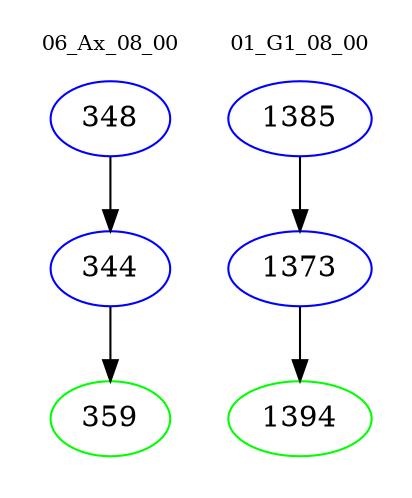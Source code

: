 digraph{
subgraph cluster_0 {
color = white
label = "06_Ax_08_00";
fontsize=10;
T0_348 [label="348", color="blue"]
T0_348 -> T0_344 [color="black"]
T0_344 [label="344", color="blue"]
T0_344 -> T0_359 [color="black"]
T0_359 [label="359", color="green"]
}
subgraph cluster_1 {
color = white
label = "01_G1_08_00";
fontsize=10;
T1_1385 [label="1385", color="blue"]
T1_1385 -> T1_1373 [color="black"]
T1_1373 [label="1373", color="blue"]
T1_1373 -> T1_1394 [color="black"]
T1_1394 [label="1394", color="green"]
}
}
